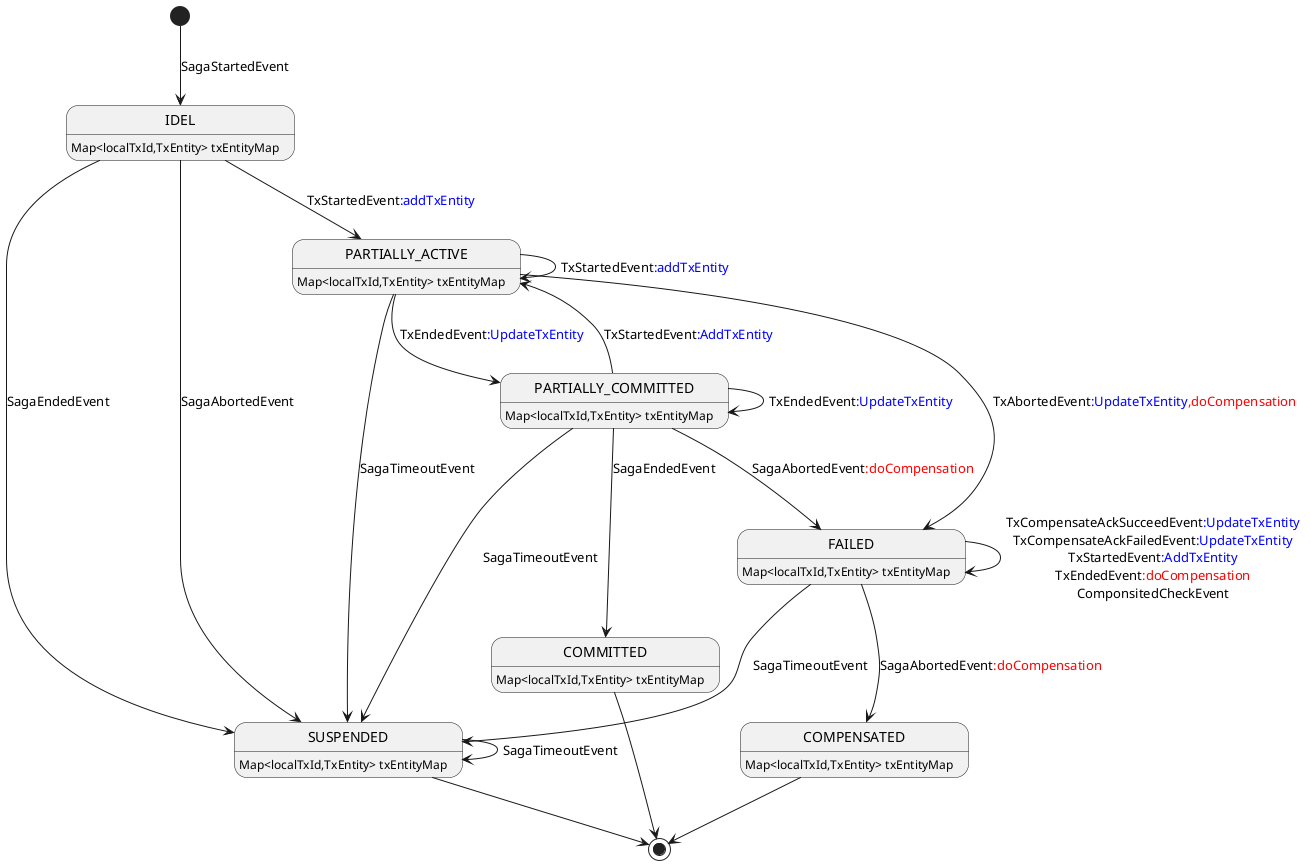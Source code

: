 @startuml
hide empty description

[*] --> IDEL : SagaStartedEvent

IDEL --> PARTIALLY_ACTIVE : TxStartedEvent<font color=blue>:addTxEntity</font>

IDEL --> SUSPENDED : SagaEndedEvent

IDEL --> SUSPENDED : SagaAbortedEvent

PARTIALLY_COMMITTED --> PARTIALLY_COMMITTED : TxEndedEvent<font color=blue>:UpdateTxEntity</font>

PARTIALLY_COMMITTED --> COMMITTED : SagaEndedEvent

PARTIALLY_COMMITTED --> PARTIALLY_ACTIVE : TxStartedEvent<font color=blue>:AddTxEntity</font>

PARTIALLY_COMMITTED --> FAILED : SagaAbortedEvent<font color=red>:doCompensation</font>

PARTIALLY_COMMITTED --> SUSPENDED : SagaTimeoutEvent

PARTIALLY_ACTIVE --> PARTIALLY_ACTIVE : TxStartedEvent<font color=blue>:addTxEntity</font>

PARTIALLY_ACTIVE --> PARTIALLY_COMMITTED : TxEndedEvent<font color=blue>:UpdateTxEntity</font>

PARTIALLY_ACTIVE --> FAILED : TxAbortedEvent<font color=blue>:UpdateTxEntity</font><font color=red>,doCompensation</font>

PARTIALLY_ACTIVE --> SUSPENDED : SagaTimeoutEvent

SUSPENDED --> SUSPENDED : SagaTimeoutEvent

FAILED --> COMPENSATED : SagaAbortedEvent<font color=red>:doCompensation</font>

FAILED --> SUSPENDED : SagaTimeoutEvent

FAILED --> FAILED : TxCompensateAckSucceedEvent<font color=blue>:UpdateTxEntity</font>\nTxCompensateAckFailedEvent<font color=blue>:UpdateTxEntity</font>\nTxStartedEvent<font color=blue>:AddTxEntity</font>\nTxEndedEvent<font color=red>:doCompensation</font>\nComponsitedCheckEvent

COMPENSATED --> [*]

COMMITTED --> [*]

SUSPENDED --> [*]

IDEL: Map<localTxId,TxEntity> txEntityMap
PARTIALLY_ACTIVE: Map<localTxId,TxEntity> txEntityMap
PARTIALLY_COMMITTED: Map<localTxId,TxEntity> txEntityMap
FAILED: Map<localTxId,TxEntity> txEntityMap
COMMITTED: Map<localTxId,TxEntity> txEntityMap
COMPENSATED: Map<localTxId,TxEntity> txEntityMap
SUSPENDED: Map<localTxId,TxEntity> txEntityMap

@enduml
